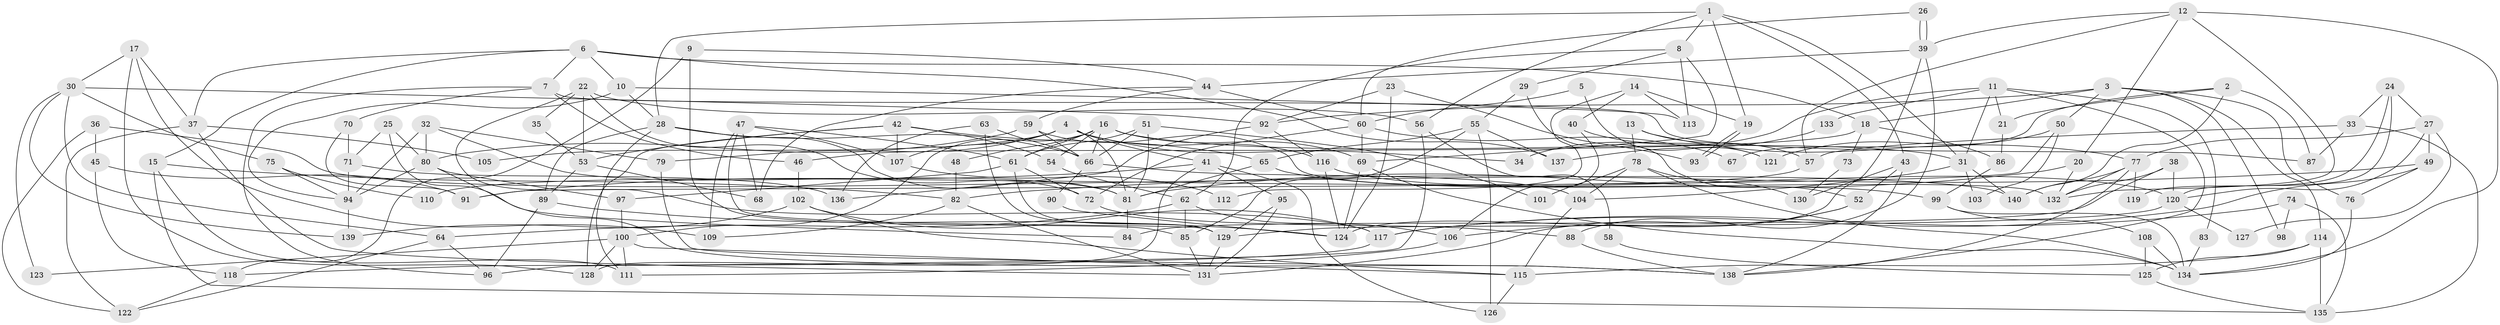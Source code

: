 // coarse degree distribution, {6: 0.14285714285714285, 7: 0.07142857142857142, 12: 0.011904761904761904, 3: 0.19047619047619047, 9: 0.05952380952380952, 8: 0.05952380952380952, 4: 0.20238095238095238, 20: 0.011904761904761904, 5: 0.07142857142857142, 10: 0.023809523809523808, 2: 0.14285714285714285, 13: 0.011904761904761904}
// Generated by graph-tools (version 1.1) at 2025/18/03/04/25 18:18:35]
// undirected, 140 vertices, 280 edges
graph export_dot {
graph [start="1"]
  node [color=gray90,style=filled];
  1;
  2;
  3;
  4;
  5;
  6;
  7;
  8;
  9;
  10;
  11;
  12;
  13;
  14;
  15;
  16;
  17;
  18;
  19;
  20;
  21;
  22;
  23;
  24;
  25;
  26;
  27;
  28;
  29;
  30;
  31;
  32;
  33;
  34;
  35;
  36;
  37;
  38;
  39;
  40;
  41;
  42;
  43;
  44;
  45;
  46;
  47;
  48;
  49;
  50;
  51;
  52;
  53;
  54;
  55;
  56;
  57;
  58;
  59;
  60;
  61;
  62;
  63;
  64;
  65;
  66;
  67;
  68;
  69;
  70;
  71;
  72;
  73;
  74;
  75;
  76;
  77;
  78;
  79;
  80;
  81;
  82;
  83;
  84;
  85;
  86;
  87;
  88;
  89;
  90;
  91;
  92;
  93;
  94;
  95;
  96;
  97;
  98;
  99;
  100;
  101;
  102;
  103;
  104;
  105;
  106;
  107;
  108;
  109;
  110;
  111;
  112;
  113;
  114;
  115;
  116;
  117;
  118;
  119;
  120;
  121;
  122;
  123;
  124;
  125;
  126;
  127;
  128;
  129;
  130;
  131;
  132;
  133;
  134;
  135;
  136;
  137;
  138;
  139;
  140;
  1 -- 8;
  1 -- 31;
  1 -- 19;
  1 -- 28;
  1 -- 43;
  1 -- 56;
  2 -- 87;
  2 -- 140;
  2 -- 21;
  2 -- 67;
  3 -- 92;
  3 -- 76;
  3 -- 18;
  3 -- 50;
  3 -- 98;
  3 -- 114;
  4 -- 81;
  4 -- 79;
  4 -- 34;
  4 -- 41;
  4 -- 105;
  4 -- 107;
  4 -- 116;
  5 -- 121;
  5 -- 60;
  6 -- 37;
  6 -- 7;
  6 -- 10;
  6 -- 15;
  6 -- 18;
  6 -- 137;
  7 -- 96;
  7 -- 46;
  7 -- 70;
  7 -- 87;
  8 -- 69;
  8 -- 62;
  8 -- 29;
  8 -- 113;
  9 -- 118;
  9 -- 44;
  9 -- 85;
  10 -- 28;
  10 -- 94;
  10 -- 113;
  11 -- 31;
  11 -- 138;
  11 -- 21;
  11 -- 34;
  11 -- 83;
  11 -- 133;
  12 -- 132;
  12 -- 134;
  12 -- 20;
  12 -- 39;
  12 -- 57;
  13 -- 77;
  13 -- 78;
  13 -- 57;
  14 -- 113;
  14 -- 19;
  14 -- 40;
  14 -- 112;
  15 -- 111;
  15 -- 82;
  15 -- 135;
  16 -- 100;
  16 -- 66;
  16 -- 31;
  16 -- 48;
  16 -- 54;
  16 -- 61;
  16 -- 69;
  17 -- 109;
  17 -- 128;
  17 -- 30;
  17 -- 37;
  18 -- 46;
  18 -- 73;
  18 -- 86;
  19 -- 93;
  19 -- 93;
  20 -- 132;
  20 -- 81;
  21 -- 86;
  22 -- 53;
  22 -- 72;
  22 -- 35;
  22 -- 56;
  22 -- 117;
  23 -- 124;
  23 -- 92;
  23 -- 93;
  24 -- 27;
  24 -- 33;
  24 -- 119;
  24 -- 120;
  25 -- 84;
  25 -- 80;
  25 -- 71;
  26 -- 39;
  26 -- 39;
  26 -- 60;
  27 -- 120;
  27 -- 77;
  27 -- 49;
  27 -- 127;
  28 -- 89;
  28 -- 66;
  28 -- 81;
  28 -- 111;
  29 -- 55;
  29 -- 52;
  30 -- 64;
  30 -- 75;
  30 -- 92;
  30 -- 123;
  30 -- 139;
  31 -- 104;
  31 -- 103;
  31 -- 140;
  32 -- 94;
  32 -- 81;
  32 -- 79;
  32 -- 80;
  33 -- 135;
  33 -- 57;
  33 -- 87;
  35 -- 53;
  36 -- 122;
  36 -- 45;
  36 -- 140;
  37 -- 131;
  37 -- 105;
  37 -- 122;
  38 -- 132;
  38 -- 120;
  38 -- 84;
  39 -- 44;
  39 -- 88;
  39 -- 124;
  40 -- 106;
  40 -- 121;
  41 -- 126;
  41 -- 91;
  41 -- 95;
  41 -- 128;
  42 -- 107;
  42 -- 65;
  42 -- 53;
  42 -- 54;
  42 -- 128;
  43 -- 52;
  43 -- 130;
  43 -- 138;
  44 -- 60;
  44 -- 59;
  44 -- 68;
  45 -- 91;
  45 -- 118;
  46 -- 102;
  47 -- 129;
  47 -- 61;
  47 -- 68;
  47 -- 107;
  47 -- 109;
  48 -- 82;
  49 -- 82;
  49 -- 76;
  49 -- 117;
  50 -- 91;
  50 -- 103;
  50 -- 121;
  51 -- 81;
  51 -- 66;
  51 -- 61;
  51 -- 101;
  52 -- 131;
  52 -- 106;
  53 -- 68;
  53 -- 89;
  54 -- 62;
  55 -- 85;
  55 -- 65;
  55 -- 126;
  55 -- 137;
  56 -- 58;
  56 -- 96;
  57 -- 110;
  58 -- 125;
  59 -- 80;
  59 -- 66;
  59 -- 132;
  60 -- 69;
  60 -- 72;
  60 -- 67;
  61 -- 72;
  61 -- 97;
  61 -- 129;
  62 -- 85;
  62 -- 64;
  62 -- 106;
  63 -- 66;
  63 -- 136;
  63 -- 129;
  64 -- 96;
  64 -- 122;
  65 -- 81;
  65 -- 99;
  66 -- 90;
  66 -- 104;
  69 -- 124;
  69 -- 134;
  70 -- 71;
  70 -- 91;
  71 -- 94;
  71 -- 136;
  72 -- 88;
  73 -- 130;
  74 -- 117;
  74 -- 135;
  74 -- 98;
  75 -- 94;
  75 -- 110;
  76 -- 134;
  77 -- 138;
  77 -- 140;
  77 -- 119;
  77 -- 132;
  78 -- 104;
  78 -- 134;
  78 -- 101;
  78 -- 130;
  79 -- 138;
  80 -- 97;
  80 -- 94;
  80 -- 138;
  81 -- 84;
  82 -- 131;
  82 -- 109;
  83 -- 134;
  85 -- 131;
  86 -- 99;
  88 -- 138;
  89 -- 124;
  89 -- 96;
  90 -- 124;
  92 -- 116;
  92 -- 136;
  94 -- 139;
  95 -- 129;
  95 -- 131;
  97 -- 100;
  99 -- 134;
  99 -- 108;
  100 -- 128;
  100 -- 111;
  100 -- 115;
  100 -- 123;
  102 -- 139;
  102 -- 117;
  102 -- 115;
  104 -- 115;
  106 -- 111;
  107 -- 112;
  108 -- 125;
  108 -- 134;
  114 -- 115;
  114 -- 125;
  114 -- 135;
  115 -- 126;
  116 -- 120;
  116 -- 124;
  117 -- 118;
  118 -- 122;
  120 -- 129;
  120 -- 127;
  125 -- 135;
  129 -- 131;
  133 -- 137;
}
